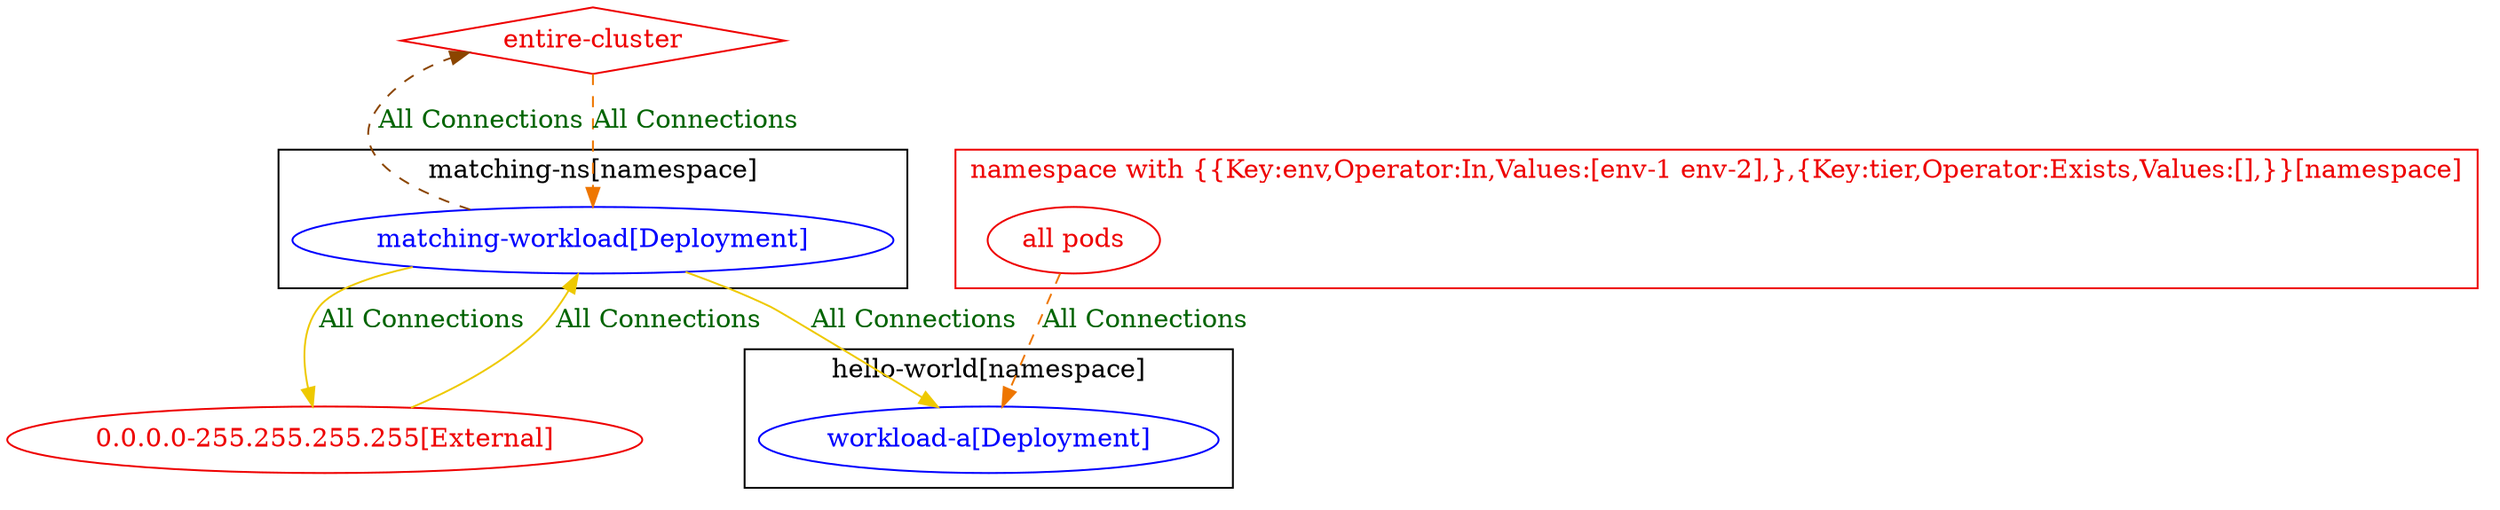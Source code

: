 digraph {
	subgraph "cluster_hello_world[namespace]" {
		color="black"
		fontcolor="black"
		"hello-world/workload-a[Deployment]" [label="workload-a[Deployment]" color="blue" fontcolor="blue"]
		label="hello-world[namespace]"
	}
	subgraph "cluster_matching_ns[namespace]" {
		color="black"
		fontcolor="black"
		"matching-ns/matching-workload[Deployment]" [label="matching-workload[Deployment]" color="blue" fontcolor="blue"]
		label="matching-ns[namespace]"
	}
	subgraph "cluster_namespace with {{Key:env,Operator:In,Values:[env_1 env_2],},{Key:tier,Operator:Exists,Values:[],}}[namespace]" {
		color="red2"
		fontcolor="red2"
		"all pods_in_namespace with {{Key:env,Operator:In,Values:[env-1 env-2],},{Key:tier,Operator:Exists,Values:[],}}" [label="all pods" color="red2" fontcolor="red2"]
		label="namespace with {{Key:env,Operator:In,Values:[env-1 env-2],},{Key:tier,Operator:Exists,Values:[],}}[namespace]"
	}
	"0.0.0.0-255.255.255.255[External]" [label="0.0.0.0-255.255.255.255[External]" color="red2" fontcolor="red2"]
	"entire-cluster" [label="entire-cluster" color="red2" fontcolor="red2" shape=diamond]
	"0.0.0.0-255.255.255.255[External]" -> "matching-ns/matching-workload[Deployment]" [label="All Connections" color="gold2" fontcolor="darkgreen" weight=0.5]
	"all pods_in_namespace with {{Key:env,Operator:In,Values:[env-1 env-2],},{Key:tier,Operator:Exists,Values:[],}}" -> "hello-world/workload-a[Deployment]" [label="All Connections" color="darkorange2" fontcolor="darkgreen" weight=1 style=dashed]
	"entire-cluster" -> "matching-ns/matching-workload[Deployment]" [label="All Connections" color="darkorange2" fontcolor="darkgreen" weight=1 style=dashed]
	"matching-ns/matching-workload[Deployment]" -> "0.0.0.0-255.255.255.255[External]" [label="All Connections" color="gold2" fontcolor="darkgreen" weight=1]
	"matching-ns/matching-workload[Deployment]" -> "entire-cluster" [label="All Connections" color="darkorange4" fontcolor="darkgreen" weight=0.5 style=dashed]
	"matching-ns/matching-workload[Deployment]" -> "hello-world/workload-a[Deployment]" [label="All Connections" color="gold2" fontcolor="darkgreen" weight=1]
}